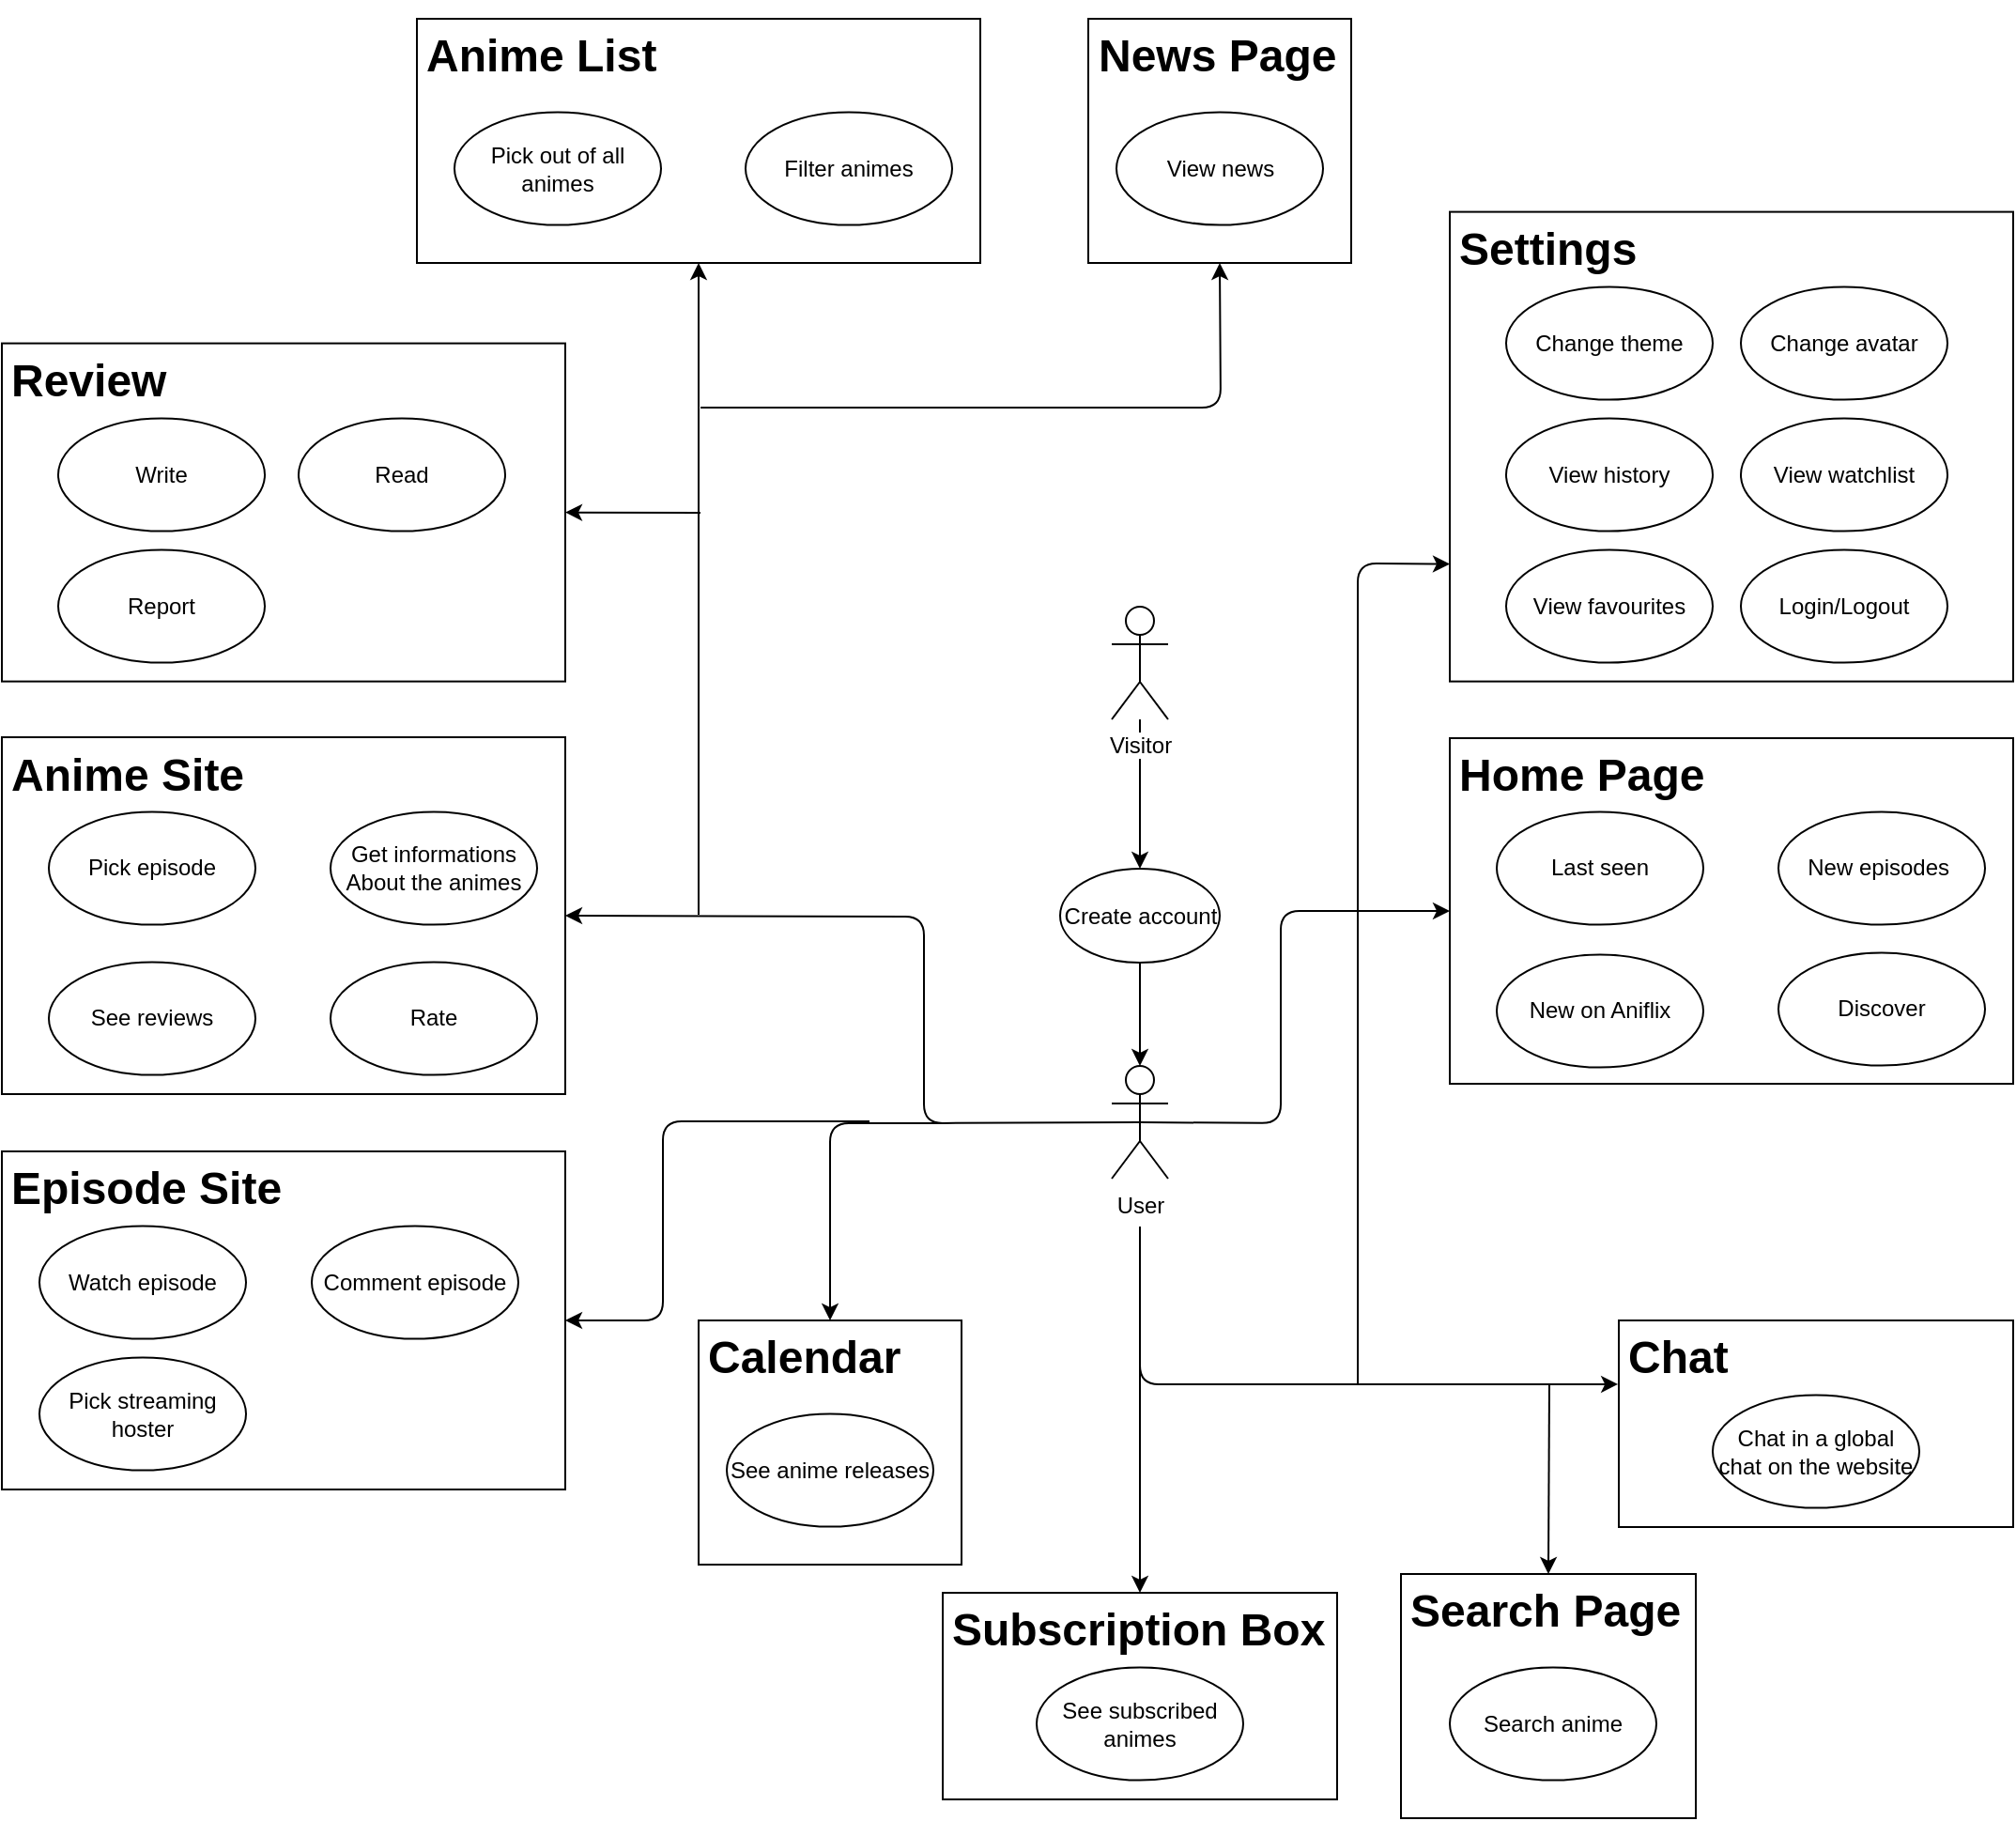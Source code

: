 <mxfile version="12.3.3" type="device" pages="1"><diagram id="pt7fApHACGY3ze_WT9kW" name="Page-1"><mxGraphModel dx="2047" dy="599" grid="1" gridSize="10" guides="1" tooltips="1" connect="1" arrows="1" fold="1" page="1" pageScale="1" pageWidth="827" pageHeight="1169" math="0" shadow="0"><root><mxCell id="0"/><mxCell id="1" parent="0"/><mxCell id="t0nJgLdUshQN2bUztaGZ-39" value="" style="edgeStyle=orthogonalEdgeStyle;rounded=0;orthogonalLoop=1;jettySize=auto;html=1;" parent="1" source="ZIoJNH3yKpQpnbWs7EYB-1" target="ZIoJNH3yKpQpnbWs7EYB-12" edge="1"><mxGeometry relative="1" as="geometry"/></mxCell><mxCell id="ZIoJNH3yKpQpnbWs7EYB-1" value="Visitor" style="shape=umlActor;verticalLabelPosition=bottom;labelBackgroundColor=#ffffff;verticalAlign=top;html=1;outlineConnect=0;" parent="1" vertex="1"><mxGeometry x="259" y="346" width="30" height="60" as="geometry"/></mxCell><mxCell id="ZIoJNH3yKpQpnbWs7EYB-2" value="User" style="shape=umlActor;verticalLabelPosition=bottom;labelBackgroundColor=#ffffff;verticalAlign=top;html=1;outlineConnect=0;" parent="1" vertex="1"><mxGeometry x="259" y="590.5" width="30" height="60" as="geometry"/></mxCell><mxCell id="ZIoJNH3yKpQpnbWs7EYB-14" style="edgeStyle=orthogonalEdgeStyle;rounded=0;orthogonalLoop=1;jettySize=auto;html=1;exitX=0.5;exitY=1;exitDx=0;exitDy=0;entryX=0.5;entryY=0;entryDx=0;entryDy=0;entryPerimeter=0;" parent="1" source="ZIoJNH3yKpQpnbWs7EYB-12" target="ZIoJNH3yKpQpnbWs7EYB-2" edge="1"><mxGeometry relative="1" as="geometry"/></mxCell><mxCell id="ZIoJNH3yKpQpnbWs7EYB-12" value="Create account" style="ellipse;whiteSpace=wrap;html=1;" parent="1" vertex="1"><mxGeometry x="231.5" y="485.5" width="85" height="50" as="geometry"/></mxCell><mxCell id="ZIoJNH3yKpQpnbWs7EYB-25" value="&lt;h1&gt;Settings&lt;/h1&gt;" style="text;html=1;strokeColor=#000000;fillColor=none;spacing=5;spacingTop=-20;whiteSpace=wrap;overflow=hidden;rounded=0;" parent="1" vertex="1"><mxGeometry x="439" y="135.8" width="300" height="250" as="geometry"/></mxCell><mxCell id="ZIoJNH3yKpQpnbWs7EYB-27" value="Change theme" style="ellipse;whiteSpace=wrap;html=1;strokeColor=#000000;" parent="1" vertex="1"><mxGeometry x="469" y="175.8" width="110" height="60" as="geometry"/></mxCell><mxCell id="ZIoJNH3yKpQpnbWs7EYB-28" value="Change avatar" style="ellipse;whiteSpace=wrap;html=1;" parent="1" vertex="1"><mxGeometry x="594" y="175.8" width="110" height="60" as="geometry"/></mxCell><mxCell id="ZIoJNH3yKpQpnbWs7EYB-30" value="View history" style="ellipse;whiteSpace=wrap;html=1;" parent="1" vertex="1"><mxGeometry x="469" y="245.8" width="110" height="60" as="geometry"/></mxCell><mxCell id="ZIoJNH3yKpQpnbWs7EYB-31" value="View watchlist&lt;span style=&quot;font-family: &amp;#34;helvetica&amp;#34; , &amp;#34;arial&amp;#34; , sans-serif ; font-size: 0px ; white-space: nowrap&quot;&gt;%3CmxGraphModel%3E%3Croot%3E%3CmxCell%20id%3D%220%22%2F%3E%3CmxCell%20id%3D%221%22%20parent%3D%220%22%2F%3E%3CmxCell%20id%3D%222%22%20value%3D%22%22%20style%3D%22ellipse%3BwhiteSpace%3Dwrap%3Bhtml%3D1%3B%22%20vertex%3D%221%22%20parent%3D%221%22%3E%3CmxGeometry%20x%3D%22260%22%20y%3D%22190%22%20width%3D%22110%22%20height%3D%2260%22%20as%3D%22geometry%22%2F%3E%3C%2FmxCell%3E%3C%2Froot%3E%3C%2FmxGraphModel%3E&lt;/span&gt;" style="ellipse;whiteSpace=wrap;html=1;" parent="1" vertex="1"><mxGeometry x="594" y="245.8" width="110" height="60" as="geometry"/></mxCell><mxCell id="ZIoJNH3yKpQpnbWs7EYB-32" value="View favourites" style="ellipse;whiteSpace=wrap;html=1;" parent="1" vertex="1"><mxGeometry x="469" y="315.8" width="110" height="60" as="geometry"/></mxCell><mxCell id="ZIoJNH3yKpQpnbWs7EYB-33" value="Login/Logout" style="ellipse;whiteSpace=wrap;html=1;" parent="1" vertex="1"><mxGeometry x="594" y="315.8" width="110" height="60" as="geometry"/></mxCell><mxCell id="t0nJgLdUshQN2bUztaGZ-1" value="&lt;h1&gt;Home Page&lt;/h1&gt;" style="text;html=1;strokeColor=#000000;fillColor=none;spacing=5;spacingTop=-20;whiteSpace=wrap;overflow=hidden;rounded=0;" parent="1" vertex="1"><mxGeometry x="439" y="416" width="300" height="184" as="geometry"/></mxCell><mxCell id="t0nJgLdUshQN2bUztaGZ-2" value="New episodes&amp;nbsp;" style="ellipse;whiteSpace=wrap;html=1;strokeColor=#000000;" parent="1" vertex="1"><mxGeometry x="614" y="455.3" width="110" height="60" as="geometry"/></mxCell><mxCell id="t0nJgLdUshQN2bUztaGZ-3" value="Last seen" style="ellipse;whiteSpace=wrap;html=1;strokeColor=#000000;" parent="1" vertex="1"><mxGeometry x="464" y="455.3" width="110" height="60" as="geometry"/></mxCell><mxCell id="t0nJgLdUshQN2bUztaGZ-4" value="New on Aniflix" style="ellipse;whiteSpace=wrap;html=1;strokeColor=#000000;" parent="1" vertex="1"><mxGeometry x="464" y="531.3" width="110" height="60" as="geometry"/></mxCell><mxCell id="t0nJgLdUshQN2bUztaGZ-5" value="Discover" style="ellipse;whiteSpace=wrap;html=1;strokeColor=#000000;" parent="1" vertex="1"><mxGeometry x="614" y="530.3" width="110" height="60" as="geometry"/></mxCell><mxCell id="t0nJgLdUshQN2bUztaGZ-7" value="&lt;h1&gt;Anime Site&lt;/h1&gt;" style="text;html=1;strokeColor=#000000;fillColor=none;spacing=5;spacingTop=-20;whiteSpace=wrap;overflow=hidden;rounded=0;" parent="1" vertex="1"><mxGeometry x="-332" y="415.5" width="300" height="190" as="geometry"/></mxCell><mxCell id="t0nJgLdUshQN2bUztaGZ-8" value="Get informations About the animes" style="ellipse;whiteSpace=wrap;html=1;strokeColor=#000000;" parent="1" vertex="1"><mxGeometry x="-157" y="455.3" width="110" height="60" as="geometry"/></mxCell><mxCell id="t0nJgLdUshQN2bUztaGZ-9" value="Pick episode" style="ellipse;whiteSpace=wrap;html=1;strokeColor=#000000;" parent="1" vertex="1"><mxGeometry x="-307" y="455.3" width="110" height="60" as="geometry"/></mxCell><mxCell id="t0nJgLdUshQN2bUztaGZ-11" value="See reviews" style="ellipse;whiteSpace=wrap;html=1;strokeColor=#000000;" parent="1" vertex="1"><mxGeometry x="-307" y="535.3" width="110" height="60" as="geometry"/></mxCell><mxCell id="t0nJgLdUshQN2bUztaGZ-12" value="&lt;h1&gt;Review&lt;/h1&gt;" style="text;html=1;strokeColor=#000000;fillColor=none;spacing=5;spacingTop=-20;whiteSpace=wrap;overflow=hidden;rounded=0;" parent="1" vertex="1"><mxGeometry x="-332" y="205.8" width="300" height="180" as="geometry"/></mxCell><mxCell id="t0nJgLdUshQN2bUztaGZ-13" value="Report" style="ellipse;whiteSpace=wrap;html=1;" parent="1" vertex="1"><mxGeometry x="-302" y="315.8" width="110" height="60" as="geometry"/></mxCell><mxCell id="t0nJgLdUshQN2bUztaGZ-14" value="Write" style="ellipse;whiteSpace=wrap;html=1;" parent="1" vertex="1"><mxGeometry x="-302" y="245.8" width="110" height="60" as="geometry"/></mxCell><mxCell id="t0nJgLdUshQN2bUztaGZ-15" value="Read" style="ellipse;whiteSpace=wrap;html=1;" parent="1" vertex="1"><mxGeometry x="-174" y="245.8" width="110" height="60" as="geometry"/></mxCell><mxCell id="t0nJgLdUshQN2bUztaGZ-17" value="&lt;h1&gt;Anime List&lt;/h1&gt;" style="text;html=1;strokeColor=#000000;fillColor=none;spacing=5;spacingTop=-20;whiteSpace=wrap;overflow=hidden;rounded=0;" parent="1" vertex="1"><mxGeometry x="-111" y="33" width="300" height="130" as="geometry"/></mxCell><mxCell id="t0nJgLdUshQN2bUztaGZ-19" value="Filter animes" style="ellipse;whiteSpace=wrap;html=1;strokeColor=#000000;" parent="1" vertex="1"><mxGeometry x="64" y="82.8" width="110" height="60" as="geometry"/></mxCell><mxCell id="t0nJgLdUshQN2bUztaGZ-22" value="Pick out of all animes" style="ellipse;whiteSpace=wrap;html=1;strokeColor=#000000;" parent="1" vertex="1"><mxGeometry x="-91" y="82.8" width="110" height="60" as="geometry"/></mxCell><mxCell id="t0nJgLdUshQN2bUztaGZ-23" value="&lt;h1&gt;Calendar&lt;/h1&gt;" style="text;html=1;strokeColor=#000000;fillColor=none;spacing=5;spacingTop=-20;whiteSpace=wrap;overflow=hidden;rounded=0;" parent="1" vertex="1"><mxGeometry x="39" y="726" width="140" height="130" as="geometry"/></mxCell><mxCell id="t0nJgLdUshQN2bUztaGZ-25" value="See anime releases" style="ellipse;whiteSpace=wrap;html=1;strokeColor=#000000;" parent="1" vertex="1"><mxGeometry x="54" y="775.8" width="110" height="60" as="geometry"/></mxCell><mxCell id="t0nJgLdUshQN2bUztaGZ-28" value="&lt;h1&gt;Episode Site&lt;/h1&gt;" style="text;html=1;strokeColor=#000000;fillColor=none;spacing=5;spacingTop=-20;whiteSpace=wrap;overflow=hidden;rounded=0;" parent="1" vertex="1"><mxGeometry x="-332" y="636" width="300" height="180" as="geometry"/></mxCell><mxCell id="t0nJgLdUshQN2bUztaGZ-29" value="Watch episode" style="ellipse;whiteSpace=wrap;html=1;strokeColor=#000000;" parent="1" vertex="1"><mxGeometry x="-312" y="675.8" width="110" height="60" as="geometry"/></mxCell><mxCell id="t0nJgLdUshQN2bUztaGZ-30" value="Comment episode" style="ellipse;whiteSpace=wrap;html=1;strokeColor=#000000;" parent="1" vertex="1"><mxGeometry x="-167" y="675.8" width="110" height="60" as="geometry"/></mxCell><mxCell id="t0nJgLdUshQN2bUztaGZ-31" value="Pick streaming hoster" style="ellipse;whiteSpace=wrap;html=1;strokeColor=#000000;" parent="1" vertex="1"><mxGeometry x="-312" y="745.8" width="110" height="60" as="geometry"/></mxCell><mxCell id="t0nJgLdUshQN2bUztaGZ-32" value="&lt;h1&gt;Subscription Box&lt;/h1&gt;" style="text;html=1;strokeColor=#000000;fillColor=none;spacing=5;spacingTop=-20;whiteSpace=wrap;overflow=hidden;rounded=0;" parent="1" vertex="1"><mxGeometry x="169" y="871" width="210" height="110" as="geometry"/></mxCell><mxCell id="t0nJgLdUshQN2bUztaGZ-33" value="See subscribed animes" style="ellipse;whiteSpace=wrap;html=1;strokeColor=#000000;" parent="1" vertex="1"><mxGeometry x="219" y="910.8" width="110" height="60" as="geometry"/></mxCell><mxCell id="t0nJgLdUshQN2bUztaGZ-36" value="&lt;h1&gt;Chat&lt;/h1&gt;" style="text;html=1;strokeColor=#000000;fillColor=none;spacing=5;spacingTop=-20;whiteSpace=wrap;overflow=hidden;rounded=0;" parent="1" vertex="1"><mxGeometry x="529" y="726" width="210" height="110" as="geometry"/></mxCell><mxCell id="t0nJgLdUshQN2bUztaGZ-37" value="Chat in a global chat on the website" style="ellipse;whiteSpace=wrap;html=1;strokeColor=#000000;" parent="1" vertex="1"><mxGeometry x="579" y="765.8" width="110" height="60" as="geometry"/></mxCell><mxCell id="t0nJgLdUshQN2bUztaGZ-41" value="" style="endArrow=classic;html=1;exitX=0.5;exitY=0.5;exitDx=0;exitDy=0;exitPerimeter=0;entryX=0;entryY=0.5;entryDx=0;entryDy=0;" parent="1" source="ZIoJNH3yKpQpnbWs7EYB-2" target="t0nJgLdUshQN2bUztaGZ-1" edge="1"><mxGeometry width="50" height="50" relative="1" as="geometry"><mxPoint x="349" y="686" as="sourcePoint"/><mxPoint x="399" y="636" as="targetPoint"/><Array as="points"><mxPoint x="349" y="621"/><mxPoint x="349" y="508"/></Array></mxGeometry></mxCell><mxCell id="t0nJgLdUshQN2bUztaGZ-44" value="" style="endArrow=classic;html=1;entryX=-0.002;entryY=0.309;entryDx=0;entryDy=0;entryPerimeter=0;" parent="1" target="t0nJgLdUshQN2bUztaGZ-36" edge="1"><mxGeometry width="50" height="50" relative="1" as="geometry"><mxPoint x="274" y="676" as="sourcePoint"/><mxPoint x="399" y="686" as="targetPoint"/><Array as="points"><mxPoint x="274" y="760"/></Array></mxGeometry></mxCell><mxCell id="t0nJgLdUshQN2bUztaGZ-46" value="" style="endArrow=classic;html=1;exitX=0.5;exitY=0.5;exitDx=0;exitDy=0;exitPerimeter=0;entryX=1;entryY=0.5;entryDx=0;entryDy=0;" parent="1" source="ZIoJNH3yKpQpnbWs7EYB-2" target="t0nJgLdUshQN2bUztaGZ-7" edge="1"><mxGeometry width="50" height="50" relative="1" as="geometry"><mxPoint x="129" y="616" as="sourcePoint"/><mxPoint x="179" y="566" as="targetPoint"/><Array as="points"><mxPoint x="159" y="621"/><mxPoint x="159" y="511"/></Array></mxGeometry></mxCell><mxCell id="t0nJgLdUshQN2bUztaGZ-48" value="" style="endArrow=classic;html=1;entryX=0.5;entryY=0;entryDx=0;entryDy=0;" parent="1" target="t0nJgLdUshQN2bUztaGZ-32" edge="1"><mxGeometry width="50" height="50" relative="1" as="geometry"><mxPoint x="274" y="676" as="sourcePoint"/><mxPoint x="309" y="786" as="targetPoint"/></mxGeometry></mxCell><mxCell id="t0nJgLdUshQN2bUztaGZ-49" value="Rate" style="ellipse;whiteSpace=wrap;html=1;strokeColor=#000000;" parent="1" vertex="1"><mxGeometry x="-157" y="535.3" width="110" height="60" as="geometry"/></mxCell><mxCell id="t0nJgLdUshQN2bUztaGZ-53" value="" style="endArrow=classic;html=1;entryX=0.5;entryY=0;entryDx=0;entryDy=0;" parent="1" target="t0nJgLdUshQN2bUztaGZ-23" edge="1"><mxGeometry width="50" height="50" relative="1" as="geometry"><mxPoint x="169" y="621" as="sourcePoint"/><mxPoint x="169" y="656" as="targetPoint"/><Array as="points"><mxPoint x="109" y="621"/></Array></mxGeometry></mxCell><mxCell id="t0nJgLdUshQN2bUztaGZ-56" value="" style="endArrow=classic;html=1;entryX=0;entryY=0.75;entryDx=0;entryDy=0;" parent="1" target="ZIoJNH3yKpQpnbWs7EYB-25" edge="1"><mxGeometry width="50" height="50" relative="1" as="geometry"><mxPoint x="390" y="760" as="sourcePoint"/><mxPoint x="390" y="670" as="targetPoint"/><Array as="points"><mxPoint x="390" y="323"/></Array></mxGeometry></mxCell><mxCell id="xEClZYmFUzpZyLoxHsxd-1" value="" style="endArrow=classic;html=1;entryX=1;entryY=0.5;entryDx=0;entryDy=0;" parent="1" target="t0nJgLdUshQN2bUztaGZ-12" edge="1"><mxGeometry width="50" height="50" relative="1" as="geometry"><mxPoint x="40" y="296" as="sourcePoint"/><mxPoint x="230" y="290" as="targetPoint"/></mxGeometry></mxCell><mxCell id="xEClZYmFUzpZyLoxHsxd-2" value="" style="endArrow=classic;html=1;entryX=1;entryY=0.5;entryDx=0;entryDy=0;" parent="1" target="t0nJgLdUshQN2bUztaGZ-28" edge="1"><mxGeometry width="50" height="50" relative="1" as="geometry"><mxPoint x="130" y="620" as="sourcePoint"/><mxPoint y="620" as="targetPoint"/><Array as="points"><mxPoint x="20" y="620"/><mxPoint x="20" y="726"/></Array></mxGeometry></mxCell><mxCell id="RFHPNCwyK3DUT_wtP6G_-3" value="&lt;h1&gt;News Page&lt;/h1&gt;" style="text;html=1;strokeColor=#000000;fillColor=none;spacing=5;spacingTop=-20;whiteSpace=wrap;overflow=hidden;rounded=0;" vertex="1" parent="1"><mxGeometry x="246.5" y="33" width="140" height="130" as="geometry"/></mxCell><mxCell id="RFHPNCwyK3DUT_wtP6G_-4" value="View news" style="ellipse;whiteSpace=wrap;html=1;strokeColor=#000000;" vertex="1" parent="1"><mxGeometry x="261.5" y="82.8" width="110" height="60" as="geometry"/></mxCell><mxCell id="RFHPNCwyK3DUT_wtP6G_-5" value="" style="endArrow=classic;html=1;entryX=0.5;entryY=1;entryDx=0;entryDy=0;" edge="1" parent="1" target="t0nJgLdUshQN2bUztaGZ-17"><mxGeometry width="50" height="50" relative="1" as="geometry"><mxPoint x="39" y="510" as="sourcePoint"/><mxPoint x="100" y="360" as="targetPoint"/></mxGeometry></mxCell><mxCell id="RFHPNCwyK3DUT_wtP6G_-6" value="" style="endArrow=classic;html=1;entryX=0.5;entryY=1;entryDx=0;entryDy=0;" edge="1" parent="1" target="RFHPNCwyK3DUT_wtP6G_-3"><mxGeometry width="50" height="50" relative="1" as="geometry"><mxPoint x="40" y="240" as="sourcePoint"/><mxPoint x="160" y="260" as="targetPoint"/><Array as="points"><mxPoint x="317" y="240"/></Array></mxGeometry></mxCell><mxCell id="RFHPNCwyK3DUT_wtP6G_-8" value="&lt;h1&gt;Search Page&lt;/h1&gt;" style="text;html=1;strokeColor=#000000;fillColor=none;spacing=5;spacingTop=-20;whiteSpace=wrap;overflow=hidden;rounded=0;" vertex="1" parent="1"><mxGeometry x="413" y="861" width="157" height="130" as="geometry"/></mxCell><mxCell id="RFHPNCwyK3DUT_wtP6G_-9" value="Search anime" style="ellipse;whiteSpace=wrap;html=1;strokeColor=#000000;" vertex="1" parent="1"><mxGeometry x="439" y="910.8" width="110" height="60" as="geometry"/></mxCell><mxCell id="RFHPNCwyK3DUT_wtP6G_-10" value="" style="endArrow=classic;html=1;entryX=0.5;entryY=0;entryDx=0;entryDy=0;" edge="1" parent="1" target="RFHPNCwyK3DUT_wtP6G_-8"><mxGeometry width="50" height="50" relative="1" as="geometry"><mxPoint x="492" y="760" as="sourcePoint"/><mxPoint x="490" y="780" as="targetPoint"/></mxGeometry></mxCell></root></mxGraphModel></diagram></mxfile>